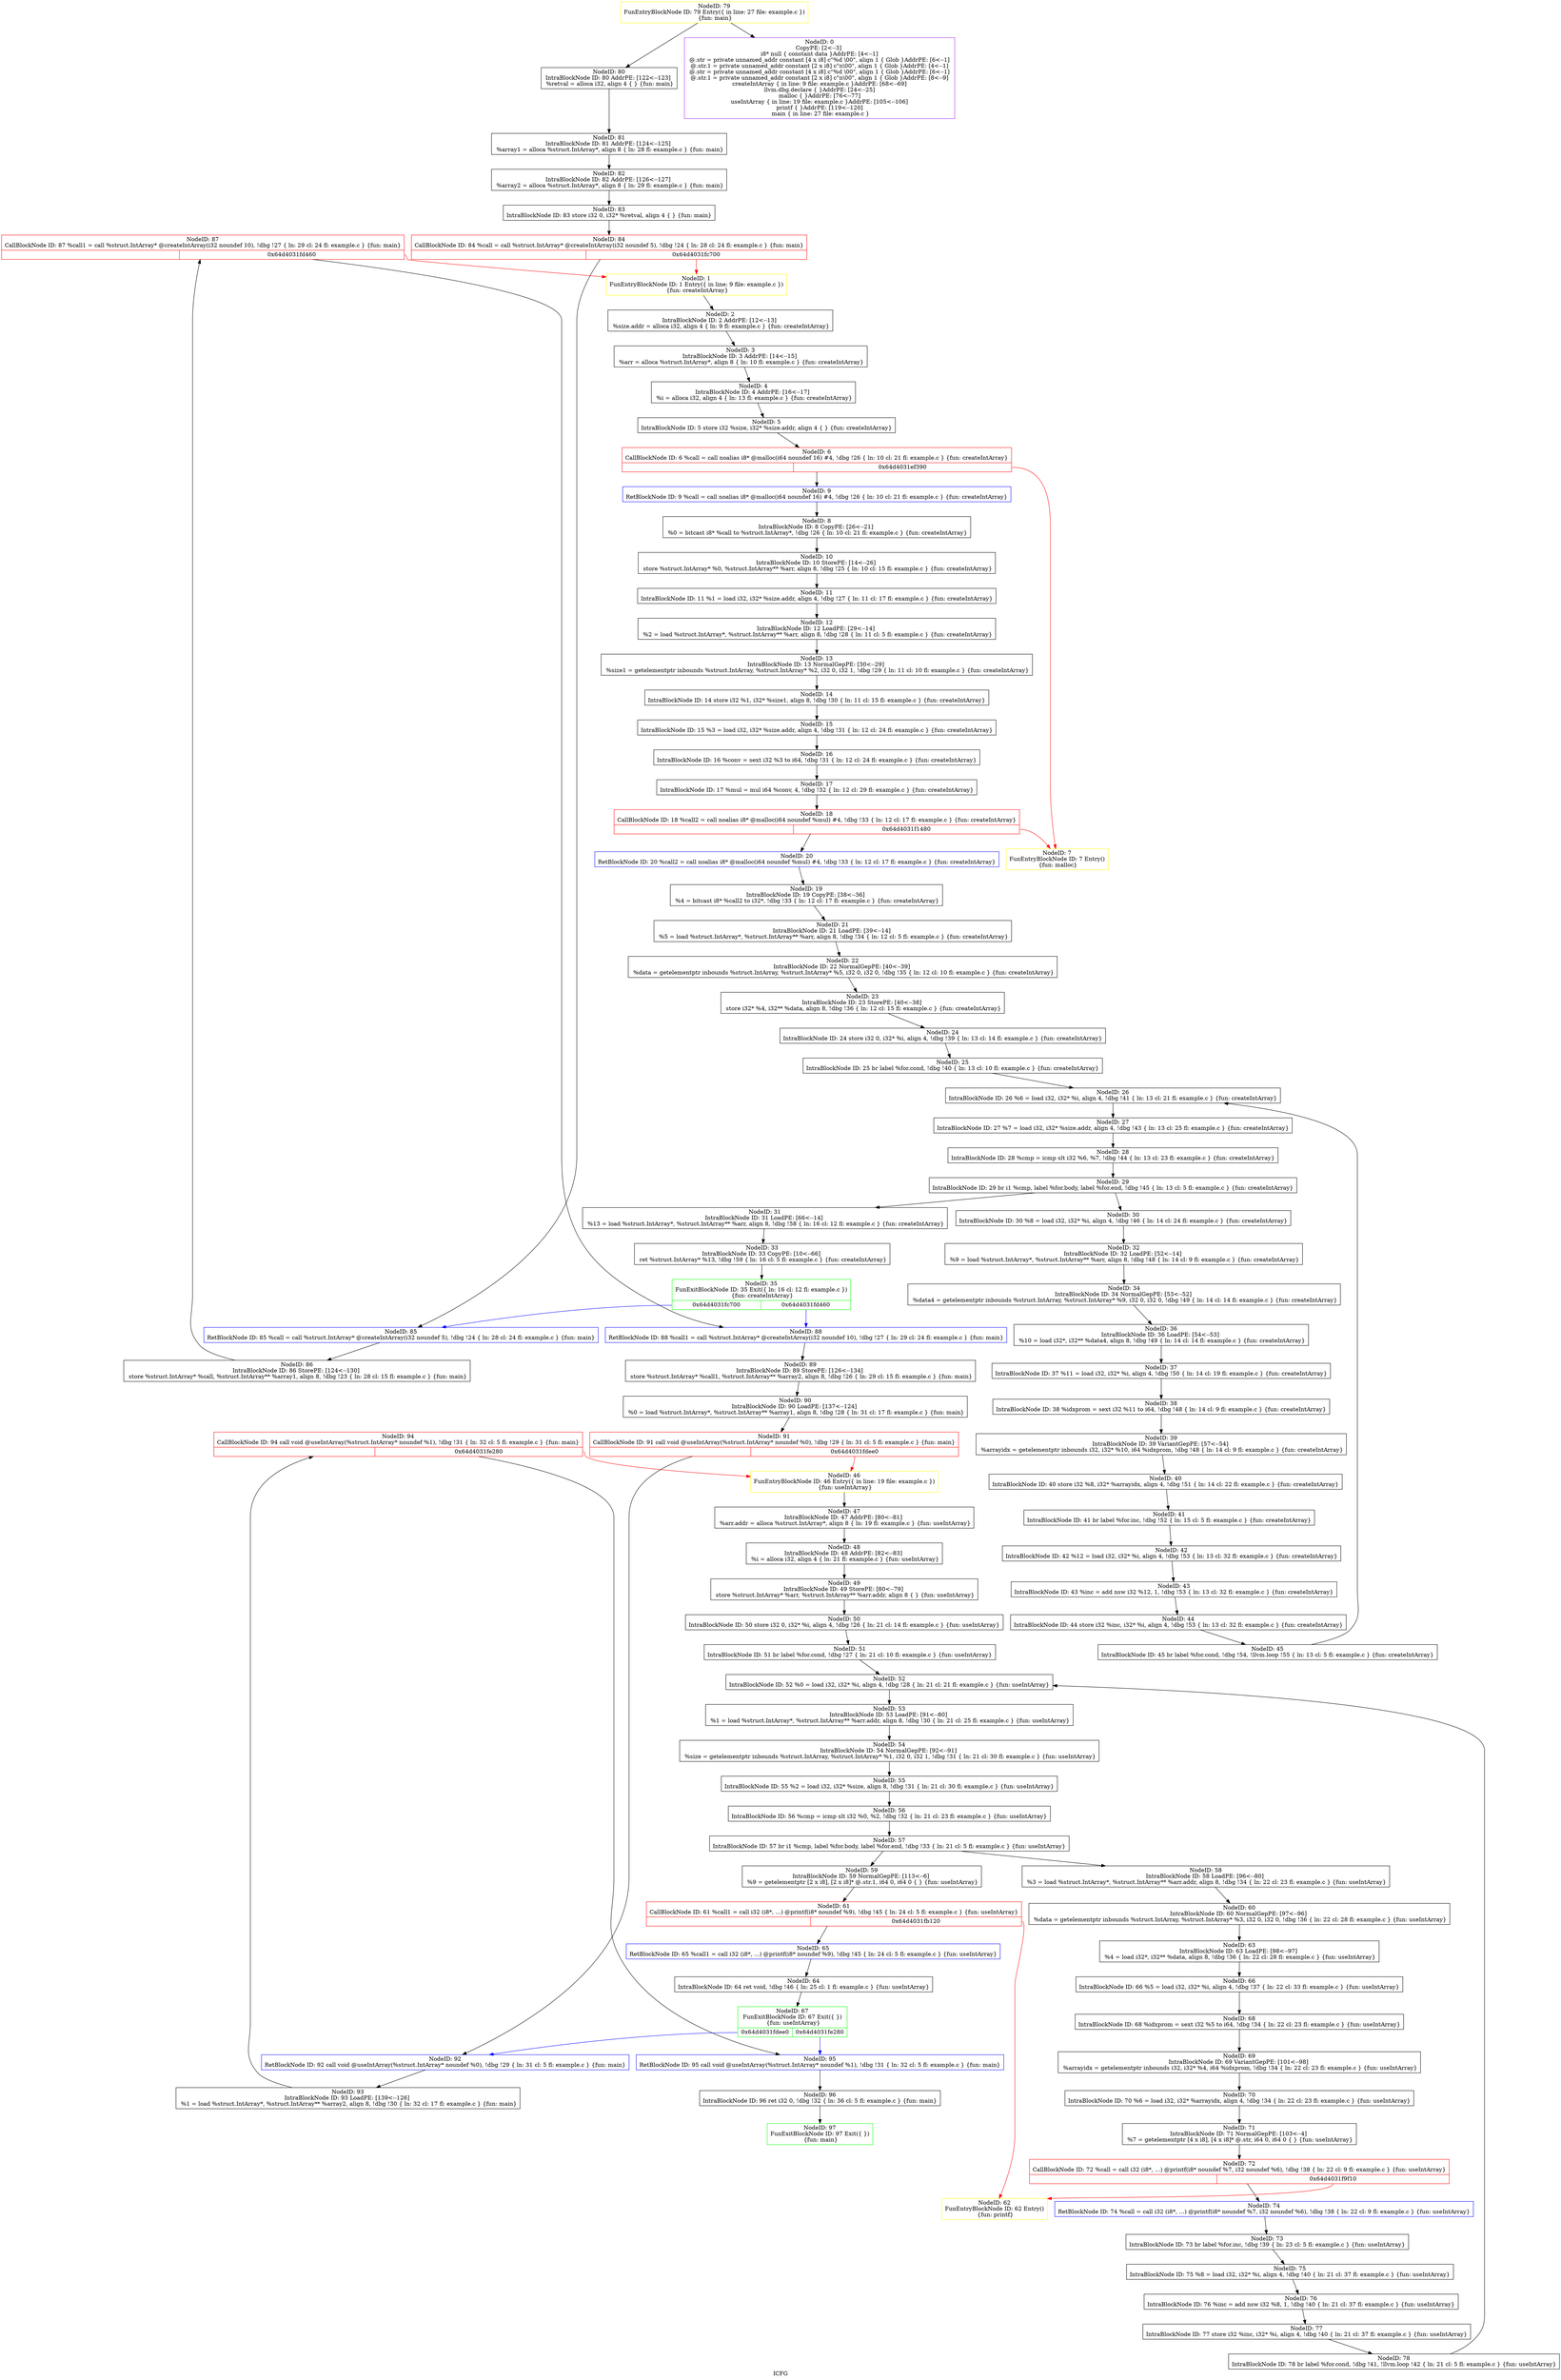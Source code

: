 digraph "ICFG" {
	label="ICFG";

	Node0x64d403215320 [shape=record,color=green,label="{NodeID: 97\nFunExitBlockNode ID: 97 Exit(\{  \})\n \{fun: main\}}"];
	Node0x64d4032150c0 [shape=record,color=black,label="{NodeID: 96\nIntraBlockNode ID: 96      ret i32 0, !dbg !32 \{ ln: 36  cl: 5  fl: example.c \}    \{fun: main\}}"];
	Node0x64d4032150c0 -> Node0x64d403215320[style=solid];
	Node0x64d403214e60 [shape=record,color=blue,label="{NodeID: 95\nRetBlockNode ID: 95   call void @useIntArray(%struct.IntArray* noundef %1), !dbg !31 \{ ln: 32  cl: 5  fl: example.c \} \{fun: main\}}"];
	Node0x64d403214e60 -> Node0x64d4032150c0[style=solid];
	Node0x64d403214c90 [shape=record,color=red,label="{NodeID: 94\nCallBlockNode ID: 94   call void @useIntArray(%struct.IntArray* noundef %1), !dbg !31 \{ ln: 32  cl: 5  fl: example.c \} \{fun: main\}|{|<s1>0x64d4031fe280}}"];
	Node0x64d403214c90 -> Node0x64d403214e60[style=solid];
	Node0x64d403214c90:s1 -> Node0x64d40320ee60[style=solid,color=red];
	Node0x64d403214a30 [shape=record,color=black,label="{NodeID: 93\nIntraBlockNode ID: 93   LoadPE: [139\<--126]  \n   %1 = load %struct.IntArray*, %struct.IntArray** %array2, align 8, !dbg !30 \{ ln: 32  cl: 17  fl: example.c \} \{fun: main\}}"];
	Node0x64d403214a30 -> Node0x64d403214c90[style=solid];
	Node0x64d4032147d0 [shape=record,color=blue,label="{NodeID: 92\nRetBlockNode ID: 92   call void @useIntArray(%struct.IntArray* noundef %0), !dbg !29 \{ ln: 31  cl: 5  fl: example.c \} \{fun: main\}}"];
	Node0x64d4032147d0 -> Node0x64d403214a30[style=solid];
	Node0x64d403214600 [shape=record,color=red,label="{NodeID: 91\nCallBlockNode ID: 91   call void @useIntArray(%struct.IntArray* noundef %0), !dbg !29 \{ ln: 31  cl: 5  fl: example.c \} \{fun: main\}|{|<s1>0x64d4031fdee0}}"];
	Node0x64d403214600 -> Node0x64d4032147d0[style=solid];
	Node0x64d403214600:s1 -> Node0x64d40320ee60[style=solid,color=red];
	Node0x64d403214440 [shape=record,color=black,label="{NodeID: 90\nIntraBlockNode ID: 90   LoadPE: [137\<--124]  \n   %0 = load %struct.IntArray*, %struct.IntArray** %array1, align 8, !dbg !28 \{ ln: 31  cl: 17  fl: example.c \} \{fun: main\}}"];
	Node0x64d403214440 -> Node0x64d403214600[style=solid];
	Node0x64d4032141e0 [shape=record,color=black,label="{NodeID: 89\nIntraBlockNode ID: 89   StorePE: [126\<--134]  \n   store %struct.IntArray* %call1, %struct.IntArray** %array2, align 8, !dbg !26 \{ ln: 29  cl: 15  fl: example.c \} \{fun: main\}}"];
	Node0x64d4032141e0 -> Node0x64d403214440[style=solid];
	Node0x64d403213f80 [shape=record,color=blue,label="{NodeID: 88\nRetBlockNode ID: 88   %call1 = call %struct.IntArray* @createIntArray(i32 noundef 10), !dbg !27 \{ ln: 29  cl: 24  fl: example.c \} \{fun: main\}}"];
	Node0x64d403213f80 -> Node0x64d4032141e0[style=solid];
	Node0x64d403213db0 [shape=record,color=red,label="{NodeID: 87\nCallBlockNode ID: 87   %call1 = call %struct.IntArray* @createIntArray(i32 noundef 10), !dbg !27 \{ ln: 29  cl: 24  fl: example.c \} \{fun: main\}|{|<s1>0x64d4031fd460}}"];
	Node0x64d403213db0 -> Node0x64d403213f80[style=solid];
	Node0x64d403213db0:s1 -> Node0x64d403208f70[style=solid,color=red];
	Node0x64d403213b50 [shape=record,color=black,label="{NodeID: 86\nIntraBlockNode ID: 86   StorePE: [124\<--130]  \n   store %struct.IntArray* %call, %struct.IntArray** %array1, align 8, !dbg !23 \{ ln: 28  cl: 15  fl: example.c \} \{fun: main\}}"];
	Node0x64d403213b50 -> Node0x64d403213db0[style=solid];
	Node0x64d4032138f0 [shape=record,color=blue,label="{NodeID: 85\nRetBlockNode ID: 85   %call = call %struct.IntArray* @createIntArray(i32 noundef 5), !dbg !24 \{ ln: 28  cl: 24  fl: example.c \} \{fun: main\}}"];
	Node0x64d4032138f0 -> Node0x64d403213b50[style=solid];
	Node0x64d4032001d0 [shape=record,color=red,label="{NodeID: 84\nCallBlockNode ID: 84   %call = call %struct.IntArray* @createIntArray(i32 noundef 5), !dbg !24 \{ ln: 28  cl: 24  fl: example.c \} \{fun: main\}|{|<s1>0x64d4031fc700}}"];
	Node0x64d4032001d0 -> Node0x64d4032138f0[style=solid];
	Node0x64d4032001d0:s1 -> Node0x64d403208f70[style=solid,color=red];
	Node0x64d403213640 [shape=record,color=black,label="{NodeID: 83\nIntraBlockNode ID: 83      store i32 0, i32* %retval, align 4 \{  \}    \{fun: main\}}"];
	Node0x64d403213640 -> Node0x64d4032001d0[style=solid];
	Node0x64d403213480 [shape=record,color=black,label="{NodeID: 82\nIntraBlockNode ID: 82   AddrPE: [126\<--127]  \n   %array2 = alloca %struct.IntArray*, align 8 \{ ln: 29 fl: example.c \} \{fun: main\}}"];
	Node0x64d403213480 -> Node0x64d403213640[style=solid];
	Node0x64d4032132c0 [shape=record,color=black,label="{NodeID: 81\nIntraBlockNode ID: 81   AddrPE: [124\<--125]  \n   %array1 = alloca %struct.IntArray*, align 8 \{ ln: 28 fl: example.c \} \{fun: main\}}"];
	Node0x64d4032132c0 -> Node0x64d403213480[style=solid];
	Node0x64d403213100 [shape=record,color=black,label="{NodeID: 80\nIntraBlockNode ID: 80   AddrPE: [122\<--123]  \n   %retval = alloca i32, align 4 \{  \} \{fun: main\}}"];
	Node0x64d403213100 -> Node0x64d4032132c0[style=solid];
	Node0x64d403212fd0 [shape=record,color=yellow,label="{NodeID: 79\nFunEntryBlockNode ID: 79 Entry(\{ in line: 27 file: example.c \})\n \{fun: main\}}"];
	Node0x64d403212fd0 -> Node0x64d403208d70[style=solid];
	Node0x64d403212fd0 -> Node0x64d403213100[style=solid];
	Node0x64d403212d40 [shape=record,color=black,label="{NodeID: 78\nIntraBlockNode ID: 78      br label %for.cond, !dbg !41, !llvm.loop !42 \{ ln: 21  cl: 5  fl: example.c \}    \{fun: useIntArray\}}"];
	Node0x64d403212d40 -> Node0x64d40320f850[style=solid];
	Node0x64d403212b80 [shape=record,color=black,label="{NodeID: 77\nIntraBlockNode ID: 77      store i32 %inc, i32* %i, align 4, !dbg !40 \{ ln: 21  cl: 37  fl: example.c \}    \{fun: useIntArray\}}"];
	Node0x64d403212b80 -> Node0x64d403212d40[style=solid];
	Node0x64d4032129c0 [shape=record,color=black,label="{NodeID: 76\nIntraBlockNode ID: 76      %inc = add nsw i32 %8, 1, !dbg !40 \{ ln: 21  cl: 37  fl: example.c \}    \{fun: useIntArray\}}"];
	Node0x64d4032129c0 -> Node0x64d403212b80[style=solid];
	Node0x64d403212800 [shape=record,color=black,label="{NodeID: 75\nIntraBlockNode ID: 75      %8 = load i32, i32* %i, align 4, !dbg !40 \{ ln: 21  cl: 37  fl: example.c \}    \{fun: useIntArray\}}"];
	Node0x64d403212800 -> Node0x64d4032129c0[style=solid];
	Node0x64d403212590 [shape=record,color=blue,label="{NodeID: 74\nRetBlockNode ID: 74   %call = call i32 (i8*, ...) @printf(i8* noundef %7, i32 noundef %6), !dbg !38 \{ ln: 22  cl: 9  fl: example.c \} \{fun: useIntArray\}}"];
	Node0x64d403212590 -> Node0x64d403212070[style=solid];
	Node0x64d403212070 [shape=record,color=black,label="{NodeID: 73\nIntraBlockNode ID: 73      br label %for.inc, !dbg !39 \{ ln: 23  cl: 5  fl: example.c \}    \{fun: useIntArray\}}"];
	Node0x64d403212070 -> Node0x64d403212800[style=solid];
	Node0x64d4031ea170 [shape=record,color=red,label="{NodeID: 72\nCallBlockNode ID: 72   %call = call i32 (i8*, ...) @printf(i8* noundef %7, i32 noundef %6), !dbg !38 \{ ln: 22  cl: 9  fl: example.c \} \{fun: useIntArray\}|{|<s1>0x64d4031f9f10}}"];
	Node0x64d4031ea170 -> Node0x64d403212590[style=solid];
	Node0x64d4031ea170:s1 -> Node0x64d403210c70[style=solid,color=red];
	Node0x64d403211d20 [shape=record,color=black,label="{NodeID: 71\nIntraBlockNode ID: 71   NormalGepPE: [103\<--4]  \n   %7 = getelementptr [4 x i8], [4 x i8]* @.str, i64 0, i64 0 \{  \} \{fun: useIntArray\}}"];
	Node0x64d403211d20 -> Node0x64d4031ea170[style=solid];
	Node0x64d403211b60 [shape=record,color=black,label="{NodeID: 70\nIntraBlockNode ID: 70      %6 = load i32, i32* %arrayidx, align 4, !dbg !34 \{ ln: 22  cl: 23  fl: example.c \}    \{fun: useIntArray\}}"];
	Node0x64d403211b60 -> Node0x64d403211d20[style=solid];
	Node0x64d4032119a0 [shape=record,color=black,label="{NodeID: 69\nIntraBlockNode ID: 69   VariantGepPE: [101\<--98]  \n   %arrayidx = getelementptr inbounds i32, i32* %4, i64 %idxprom, !dbg !34 \{ ln: 22  cl: 23  fl: example.c \} \{fun: useIntArray\}}"];
	Node0x64d4032119a0 -> Node0x64d403211b60[style=solid];
	Node0x64d4032117e0 [shape=record,color=black,label="{NodeID: 68\nIntraBlockNode ID: 68      %idxprom = sext i32 %5 to i64, !dbg !34 \{ ln: 22  cl: 23  fl: example.c \}    \{fun: useIntArray\}}"];
	Node0x64d4032117e0 -> Node0x64d4032119a0[style=solid];
	Node0x64d403211610 [shape=record,color=green,label="{NodeID: 67\nFunExitBlockNode ID: 67 Exit(\{  \})\n \{fun: useIntArray\}|{<s0>0x64d4031fdee0|<s1>0x64d4031fe280}}"];
	Node0x64d403211610:s0 -> Node0x64d4032147d0[style=solid,color=blue];
	Node0x64d403211610:s1 -> Node0x64d403214e60[style=solid,color=blue];
	Node0x64d403211450 [shape=record,color=black,label="{NodeID: 66\nIntraBlockNode ID: 66      %5 = load i32, i32* %i, align 4, !dbg !37 \{ ln: 22  cl: 33  fl: example.c \}    \{fun: useIntArray\}}"];
	Node0x64d403211450 -> Node0x64d4032117e0[style=solid];
	Node0x64d4032111e0 [shape=record,color=blue,label="{NodeID: 65\nRetBlockNode ID: 65   %call1 = call i32 (i8*, ...) @printf(i8* noundef %9), !dbg !45 \{ ln: 24  cl: 5  fl: example.c \} \{fun: useIntArray\}}"];
	Node0x64d4032111e0 -> Node0x64d4032110c0[style=solid];
	Node0x64d4032110c0 [shape=record,color=black,label="{NodeID: 64\nIntraBlockNode ID: 64      ret void, !dbg !46 \{ ln: 25  cl: 1  fl: example.c \}    \{fun: useIntArray\}}"];
	Node0x64d4032110c0 -> Node0x64d403211610[style=solid];
	Node0x64d403210f00 [shape=record,color=black,label="{NodeID: 63\nIntraBlockNode ID: 63   LoadPE: [98\<--97]  \n   %4 = load i32*, i32** %data, align 8, !dbg !36 \{ ln: 22  cl: 28  fl: example.c \} \{fun: useIntArray\}}"];
	Node0x64d403210f00 -> Node0x64d403211450[style=solid];
	Node0x64d403210c70 [shape=record,color=yellow,label="{NodeID: 62\nFunEntryBlockNode ID: 62 Entry()\n \{fun: printf\}}"];
	Node0x64d4031e9f50 [shape=record,color=red,label="{NodeID: 61\nCallBlockNode ID: 61   %call1 = call i32 (i8*, ...) @printf(i8* noundef %9), !dbg !45 \{ ln: 24  cl: 5  fl: example.c \} \{fun: useIntArray\}|{|<s1>0x64d4031fb120}}"];
	Node0x64d4031e9f50 -> Node0x64d4032111e0[style=solid];
	Node0x64d4031e9f50:s1 -> Node0x64d403210c70[style=solid,color=red];
	Node0x64d403210a50 [shape=record,color=black,label="{NodeID: 60\nIntraBlockNode ID: 60   NormalGepPE: [97\<--96]  \n   %data = getelementptr inbounds %struct.IntArray, %struct.IntArray* %3, i32 0, i32 0, !dbg !36 \{ ln: 22  cl: 28  fl: example.c \} \{fun: useIntArray\}}"];
	Node0x64d403210a50 -> Node0x64d403210f00[style=solid];
	Node0x64d403210490 [shape=record,color=black,label="{NodeID: 59\nIntraBlockNode ID: 59   NormalGepPE: [113\<--6]  \n   %9 = getelementptr [2 x i8], [2 x i8]* @.str.1, i64 0, i64 0 \{  \} \{fun: useIntArray\}}"];
	Node0x64d403210490 -> Node0x64d4031e9f50[style=solid];
	Node0x64d40320c5f0 [shape=record,color=black,label="{NodeID: 28\nIntraBlockNode ID: 28      %cmp = icmp slt i32 %6, %7, !dbg !44 \{ ln: 13  cl: 23  fl: example.c \}    \{fun: createIntArray\}}"];
	Node0x64d40320c5f0 -> Node0x64d40320c7d0[style=solid];
	Node0x64d40320c410 [shape=record,color=black,label="{NodeID: 27\nIntraBlockNode ID: 27      %7 = load i32, i32* %size.addr, align 4, !dbg !43 \{ ln: 13  cl: 25  fl: example.c \}    \{fun: createIntArray\}}"];
	Node0x64d40320c410 -> Node0x64d40320c5f0[style=solid];
	Node0x64d40320c230 [shape=record,color=black,label="{NodeID: 26\nIntraBlockNode ID: 26      %6 = load i32, i32* %i, align 4, !dbg !41 \{ ln: 13  cl: 21  fl: example.c \}    \{fun: createIntArray\}}"];
	Node0x64d40320c230 -> Node0x64d40320c410[style=solid];
	Node0x64d40320c050 [shape=record,color=black,label="{NodeID: 25\nIntraBlockNode ID: 25      br label %for.cond, !dbg !40 \{ ln: 13  cl: 10  fl: example.c \}    \{fun: createIntArray\}}"];
	Node0x64d40320c050 -> Node0x64d40320c230[style=solid];
	Node0x64d40320be70 [shape=record,color=black,label="{NodeID: 24\nIntraBlockNode ID: 24      store i32 0, i32* %i, align 4, !dbg !39 \{ ln: 13  cl: 14  fl: example.c \}    \{fun: createIntArray\}}"];
	Node0x64d40320be70 -> Node0x64d40320c050[style=solid];
	Node0x64d40320bc90 [shape=record,color=black,label="{NodeID: 23\nIntraBlockNode ID: 23   StorePE: [40\<--38]  \n   store i32* %4, i32** %data, align 8, !dbg !36 \{ ln: 12  cl: 15  fl: example.c \} \{fun: createIntArray\}}"];
	Node0x64d40320bc90 -> Node0x64d40320be70[style=solid];
	Node0x64d40320bab0 [shape=record,color=black,label="{NodeID: 22\nIntraBlockNode ID: 22   NormalGepPE: [40\<--39]  \n   %data = getelementptr inbounds %struct.IntArray, %struct.IntArray* %5, i32 0, i32 0, !dbg !35 \{ ln: 12  cl: 10  fl: example.c \} \{fun: createIntArray\}}"];
	Node0x64d40320bab0 -> Node0x64d40320bc90[style=solid];
	Node0x64d40320b8d0 [shape=record,color=black,label="{NodeID: 21\nIntraBlockNode ID: 21   LoadPE: [39\<--14]  \n   %5 = load %struct.IntArray*, %struct.IntArray** %arr, align 8, !dbg !34 \{ ln: 12  cl: 5  fl: example.c \} \{fun: createIntArray\}}"];
	Node0x64d40320b8d0 -> Node0x64d40320bab0[style=solid];
	Node0x64d40320b640 [shape=record,color=blue,label="{NodeID: 20\nRetBlockNode ID: 20   %call2 = call noalias i8* @malloc(i64 noundef %mul) #4, !dbg !33 \{ ln: 12  cl: 17  fl: example.c \} \{fun: createIntArray\}}"];
	Node0x64d40320b640 -> Node0x64d40320b430[style=solid];
	Node0x64d40320b430 [shape=record,color=black,label="{NodeID: 19\nIntraBlockNode ID: 19   CopyPE: [38\<--36]  \n   %4 = bitcast i8* %call2 to i32*, !dbg !33 \{ ln: 12  cl: 17  fl: example.c \} \{fun: createIntArray\}}"];
	Node0x64d40320b430 -> Node0x64d40320b8d0[style=solid];
	Node0x64d4031e9d80 [shape=record,color=red,label="{NodeID: 18\nCallBlockNode ID: 18   %call2 = call noalias i8* @malloc(i64 noundef %mul) #4, !dbg !33 \{ ln: 12  cl: 17  fl: example.c \} \{fun: createIntArray\}|{|<s1>0x64d4031f1480}}"];
	Node0x64d4031e9d80 -> Node0x64d40320b640[style=solid];
	Node0x64d4031e9d80:s1 -> Node0x64d403209ad0[style=solid,color=red];
	Node0x64d40320afb0 [shape=record,color=black,label="{NodeID: 17\nIntraBlockNode ID: 17      %mul = mul i64 %conv, 4, !dbg !32 \{ ln: 12  cl: 29  fl: example.c \}    \{fun: createIntArray\}}"];
	Node0x64d40320afb0 -> Node0x64d4031e9d80[style=solid];
	Node0x64d40320add0 [shape=record,color=black,label="{NodeID: 16\nIntraBlockNode ID: 16      %conv = sext i32 %3 to i64, !dbg !31 \{ ln: 12  cl: 24  fl: example.c \}    \{fun: createIntArray\}}"];
	Node0x64d40320add0 -> Node0x64d40320afb0[style=solid];
	Node0x64d40320abf0 [shape=record,color=black,label="{NodeID: 15\nIntraBlockNode ID: 15      %3 = load i32, i32* %size.addr, align 4, !dbg !31 \{ ln: 12  cl: 24  fl: example.c \}    \{fun: createIntArray\}}"];
	Node0x64d40320abf0 -> Node0x64d40320add0[style=solid];
	Node0x64d40320aa10 [shape=record,color=black,label="{NodeID: 14\nIntraBlockNode ID: 14      store i32 %1, i32* %size1, align 8, !dbg !30 \{ ln: 11  cl: 15  fl: example.c \}    \{fun: createIntArray\}}"];
	Node0x64d40320aa10 -> Node0x64d40320abf0[style=solid];
	Node0x64d40320a740 [shape=record,color=black,label="{NodeID: 13\nIntraBlockNode ID: 13   NormalGepPE: [30\<--29]  \n   %size1 = getelementptr inbounds %struct.IntArray, %struct.IntArray* %2, i32 0, i32 1, !dbg !29 \{ ln: 11  cl: 10  fl: example.c \} \{fun: createIntArray\}}"];
	Node0x64d40320a740 -> Node0x64d40320aa10[style=solid];
	Node0x64d403208d70 [shape=record,color=purple,label="{NodeID: 0\nCopyPE: [2\<--3]  \n i8* null \{ constant data \}AddrPE: [4\<--1]  \n @.str = private unnamed_addr constant [4 x i8] c\"%d \\00\", align 1 \{ Glob  \}AddrPE: [6\<--1]  \n @.str.1 = private unnamed_addr constant [2 x i8] c\"n\\00\", align 1 \{ Glob  \}AddrPE: [4\<--1]  \n @.str = private unnamed_addr constant [4 x i8] c\"%d \\00\", align 1 \{ Glob  \}AddrPE: [6\<--1]  \n @.str.1 = private unnamed_addr constant [2 x i8] c\"n\\00\", align 1 \{ Glob  \}AddrPE: [8\<--9]  \n createIntArray \{ in line: 9 file: example.c \}AddrPE: [68\<--69]  \n llvm.dbg.declare \{  \}AddrPE: [24\<--25]  \n malloc \{  \}AddrPE: [76\<--77]  \n useIntArray \{ in line: 19 file: example.c \}AddrPE: [105\<--106]  \n printf \{  \}AddrPE: [119\<--120]  \n main \{ in line: 27 file: example.c \}}"];
	Node0x64d403208f70 [shape=record,color=yellow,label="{NodeID: 1\nFunEntryBlockNode ID: 1 Entry(\{ in line: 9 file: example.c \})\n \{fun: createIntArray\}}"];
	Node0x64d403208f70 -> Node0x64d403209130[style=solid];
	Node0x64d403209130 [shape=record,color=black,label="{NodeID: 2\nIntraBlockNode ID: 2   AddrPE: [12\<--13]  \n   %size.addr = alloca i32, align 4 \{ ln: 9 fl: example.c \} \{fun: createIntArray\}}"];
	Node0x64d403209130 -> Node0x64d403209460[style=solid];
	Node0x64d403209460 [shape=record,color=black,label="{NodeID: 3\nIntraBlockNode ID: 3   AddrPE: [14\<--15]  \n   %arr = alloca %struct.IntArray*, align 8 \{ ln: 10 fl: example.c \} \{fun: createIntArray\}}"];
	Node0x64d403209460 -> Node0x64d403209640[style=solid];
	Node0x64d403209640 [shape=record,color=black,label="{NodeID: 4\nIntraBlockNode ID: 4   AddrPE: [16\<--17]  \n   %i = alloca i32, align 4 \{ ln: 13 fl: example.c \} \{fun: createIntArray\}}"];
	Node0x64d403209640 -> Node0x64d403209820[style=solid];
	Node0x64d403209820 [shape=record,color=black,label="{NodeID: 5\nIntraBlockNode ID: 5      store i32 %size, i32* %size.addr, align 4 \{  \}    \{fun: createIntArray\}}"];
	Node0x64d403209820 -> Node0x64d4031f5730[style=solid];
	Node0x64d4031f5730 [shape=record,color=red,label="{NodeID: 6\nCallBlockNode ID: 6   %call = call noalias i8* @malloc(i64 noundef 16) #4, !dbg !26 \{ ln: 10  cl: 21  fl: example.c \} \{fun: createIntArray\}|{|<s1>0x64d4031ef390}}"];
	Node0x64d4031f5730 -> Node0x64d403209ea0[style=solid];
	Node0x64d4031f5730:s1 -> Node0x64d403209ad0[style=solid,color=red];
	Node0x64d403209ad0 [shape=record,color=yellow,label="{NodeID: 7\nFunEntryBlockNode ID: 7 Entry()\n \{fun: malloc\}}"];
	Node0x64d403209d80 [shape=record,color=black,label="{NodeID: 8\nIntraBlockNode ID: 8   CopyPE: [26\<--21]  \n   %0 = bitcast i8* %call to %struct.IntArray*, !dbg !26 \{ ln: 10  cl: 21  fl: example.c \} \{fun: createIntArray\}}"];
	Node0x64d403209d80 -> Node0x64d40320a1a0[style=solid];
	Node0x64d403209ea0 [shape=record,color=blue,label="{NodeID: 9\nRetBlockNode ID: 9   %call = call noalias i8* @malloc(i64 noundef 16) #4, !dbg !26 \{ ln: 10  cl: 21  fl: example.c \} \{fun: createIntArray\}}"];
	Node0x64d403209ea0 -> Node0x64d403209d80[style=solid];
	Node0x64d40320a1a0 [shape=record,color=black,label="{NodeID: 10\nIntraBlockNode ID: 10   StorePE: [14\<--26]  \n   store %struct.IntArray* %0, %struct.IntArray** %arr, align 8, !dbg !25 \{ ln: 10  cl: 15  fl: example.c \} \{fun: createIntArray\}}"];
	Node0x64d40320a1a0 -> Node0x64d40320a380[style=solid];
	Node0x64d40320a380 [shape=record,color=black,label="{NodeID: 11\nIntraBlockNode ID: 11      %1 = load i32, i32* %size.addr, align 4, !dbg !27 \{ ln: 11  cl: 17  fl: example.c \}    \{fun: createIntArray\}}"];
	Node0x64d40320a380 -> Node0x64d40320a560[style=solid];
	Node0x64d40320a560 [shape=record,color=black,label="{NodeID: 12\nIntraBlockNode ID: 12   LoadPE: [29\<--14]  \n   %2 = load %struct.IntArray*, %struct.IntArray** %arr, align 8, !dbg !28 \{ ln: 11  cl: 5  fl: example.c \} \{fun: createIntArray\}}"];
	Node0x64d40320a560 -> Node0x64d40320a740[style=solid];
	Node0x64d40320c7d0 [shape=record,color=black,label="{NodeID: 29\nIntraBlockNode ID: 29      br i1 %cmp, label %for.body, label %for.end, !dbg !45 \{ ln: 13  cl: 5  fl: example.c \}    \{fun: createIntArray\}}"];
	Node0x64d40320c7d0 -> Node0x64d40320cbb0[style=solid];
	Node0x64d40320c7d0 -> Node0x64d40320cd70[style=solid];
	Node0x64d40320cbb0 [shape=record,color=black,label="{NodeID: 30\nIntraBlockNode ID: 30      %8 = load i32, i32* %i, align 4, !dbg !46 \{ ln: 14  cl: 24  fl: example.c \}    \{fun: createIntArray\}}"];
	Node0x64d40320cbb0 -> Node0x64d40320cf50[style=solid];
	Node0x64d40320cd70 [shape=record,color=black,label="{NodeID: 31\nIntraBlockNode ID: 31   LoadPE: [66\<--14]  \n   %13 = load %struct.IntArray*, %struct.IntArray** %arr, align 8, !dbg !58 \{ ln: 16  cl: 12  fl: example.c \} \{fun: createIntArray\}}"];
	Node0x64d40320cd70 -> Node0x64d40320d130[style=solid];
	Node0x64d40320cf50 [shape=record,color=black,label="{NodeID: 32\nIntraBlockNode ID: 32   LoadPE: [52\<--14]  \n   %9 = load %struct.IntArray*, %struct.IntArray** %arr, align 8, !dbg !48 \{ ln: 14  cl: 9  fl: example.c \} \{fun: createIntArray\}}"];
	Node0x64d40320cf50 -> Node0x64d40320d310[style=solid];
	Node0x64d40320d130 [shape=record,color=black,label="{NodeID: 33\nIntraBlockNode ID: 33   CopyPE: [10\<--66]  \n   ret %struct.IntArray* %13, !dbg !59 \{ ln: 16  cl: 5  fl: example.c \} \{fun: createIntArray\}}"];
	Node0x64d40320d130 -> Node0x64d40320d4f0[style=solid];
	Node0x64d40320d310 [shape=record,color=black,label="{NodeID: 34\nIntraBlockNode ID: 34   NormalGepPE: [53\<--52]  \n   %data4 = getelementptr inbounds %struct.IntArray, %struct.IntArray* %9, i32 0, i32 0, !dbg !49 \{ ln: 14  cl: 14  fl: example.c \} \{fun: createIntArray\}}"];
	Node0x64d40320d310 -> Node0x64d40320d8a0[style=solid];
	Node0x64d40320d4f0 [shape=record,color=green,label="{NodeID: 35\nFunExitBlockNode ID: 35 Exit(\{ ln: 16  cl: 12  fl: example.c \})\n \{fun: createIntArray\}|{<s0>0x64d4031fc700|<s1>0x64d4031fd460}}"];
	Node0x64d40320d4f0:s0 -> Node0x64d4032138f0[style=solid,color=blue];
	Node0x64d40320d4f0:s1 -> Node0x64d403213f80[style=solid,color=blue];
	Node0x64d40320d8a0 [shape=record,color=black,label="{NodeID: 36\nIntraBlockNode ID: 36   LoadPE: [54\<--53]  \n   %10 = load i32*, i32** %data4, align 8, !dbg !49 \{ ln: 14  cl: 14  fl: example.c \} \{fun: createIntArray\}}"];
	Node0x64d40320d8a0 -> Node0x64d40320da80[style=solid];
	Node0x64d40320da80 [shape=record,color=black,label="{NodeID: 37\nIntraBlockNode ID: 37      %11 = load i32, i32* %i, align 4, !dbg !50 \{ ln: 14  cl: 19  fl: example.c \}    \{fun: createIntArray\}}"];
	Node0x64d40320da80 -> Node0x64d40320de40[style=solid];
	Node0x64d40320de40 [shape=record,color=black,label="{NodeID: 38\nIntraBlockNode ID: 38      %idxprom = sext i32 %11 to i64, !dbg !48 \{ ln: 14  cl: 9  fl: example.c \}    \{fun: createIntArray\}}"];
	Node0x64d40320de40 -> Node0x64d40320e020[style=solid];
	Node0x64d40320e020 [shape=record,color=black,label="{NodeID: 39\nIntraBlockNode ID: 39   VariantGepPE: [57\<--54]  \n   %arrayidx = getelementptr inbounds i32, i32* %10, i64 %idxprom, !dbg !48 \{ ln: 14  cl: 9  fl: example.c \} \{fun: createIntArray\}}"];
	Node0x64d40320e020 -> Node0x64d40320e200[style=solid];
	Node0x64d40320e200 [shape=record,color=black,label="{NodeID: 40\nIntraBlockNode ID: 40      store i32 %8, i32* %arrayidx, align 4, !dbg !51 \{ ln: 14  cl: 22  fl: example.c \}    \{fun: createIntArray\}}"];
	Node0x64d40320e200 -> Node0x64d40320e3e0[style=solid];
	Node0x64d40320e3e0 [shape=record,color=black,label="{NodeID: 41\nIntraBlockNode ID: 41      br label %for.inc, !dbg !52 \{ ln: 15  cl: 5  fl: example.c \}    \{fun: createIntArray\}}"];
	Node0x64d40320e3e0 -> Node0x64d40320e5c0[style=solid];
	Node0x64d40320e5c0 [shape=record,color=black,label="{NodeID: 42\nIntraBlockNode ID: 42      %12 = load i32, i32* %i, align 4, !dbg !53 \{ ln: 13  cl: 32  fl: example.c \}    \{fun: createIntArray\}}"];
	Node0x64d40320e5c0 -> Node0x64d40320e7a0[style=solid];
	Node0x64d40320e7a0 [shape=record,color=black,label="{NodeID: 43\nIntraBlockNode ID: 43      %inc = add nsw i32 %12, 1, !dbg !53 \{ ln: 13  cl: 32  fl: example.c \}    \{fun: createIntArray\}}"];
	Node0x64d40320e7a0 -> Node0x64d40320e980[style=solid];
	Node0x64d40320e980 [shape=record,color=black,label="{NodeID: 44\nIntraBlockNode ID: 44      store i32 %inc, i32* %i, align 4, !dbg !53 \{ ln: 13  cl: 32  fl: example.c \}    \{fun: createIntArray\}}"];
	Node0x64d40320e980 -> Node0x64d40320eb60[style=solid];
	Node0x64d40320eb60 [shape=record,color=black,label="{NodeID: 45\nIntraBlockNode ID: 45      br label %for.cond, !dbg !54, !llvm.loop !55 \{ ln: 13  cl: 5  fl: example.c \}    \{fun: createIntArray\}}"];
	Node0x64d40320eb60 -> Node0x64d40320c230[style=solid];
	Node0x64d40320ee60 [shape=record,color=yellow,label="{NodeID: 46\nFunEntryBlockNode ID: 46 Entry(\{ in line: 19 file: example.c \})\n \{fun: useIntArray\}}"];
	Node0x64d40320ee60 -> Node0x64d40320ef90[style=solid];
	Node0x64d40320ef90 [shape=record,color=black,label="{NodeID: 47\nIntraBlockNode ID: 47   AddrPE: [80\<--81]  \n   %arr.addr = alloca %struct.IntArray*, align 8 \{ ln: 19 fl: example.c \} \{fun: useIntArray\}}"];
	Node0x64d40320ef90 -> Node0x64d40320f150[style=solid];
	Node0x64d40320f150 [shape=record,color=black,label="{NodeID: 48\nIntraBlockNode ID: 48   AddrPE: [82\<--83]  \n   %i = alloca i32, align 4 \{ ln: 21 fl: example.c \} \{fun: useIntArray\}}"];
	Node0x64d40320f150 -> Node0x64d40320f310[style=solid];
	Node0x64d40320f310 [shape=record,color=black,label="{NodeID: 49\nIntraBlockNode ID: 49   StorePE: [80\<--79]  \n   store %struct.IntArray* %arr, %struct.IntArray** %arr.addr, align 8 \{  \} \{fun: useIntArray\}}"];
	Node0x64d40320f310 -> Node0x64d40320f4d0[style=solid];
	Node0x64d40320f4d0 [shape=record,color=black,label="{NodeID: 50\nIntraBlockNode ID: 50      store i32 0, i32* %i, align 4, !dbg !26 \{ ln: 21  cl: 14  fl: example.c \}    \{fun: useIntArray\}}"];
	Node0x64d40320f4d0 -> Node0x64d40320f690[style=solid];
	Node0x64d40320f690 [shape=record,color=black,label="{NodeID: 51\nIntraBlockNode ID: 51      br label %for.cond, !dbg !27 \{ ln: 21  cl: 10  fl: example.c \}    \{fun: useIntArray\}}"];
	Node0x64d40320f690 -> Node0x64d40320f850[style=solid];
	Node0x64d40320f850 [shape=record,color=black,label="{NodeID: 52\nIntraBlockNode ID: 52      %0 = load i32, i32* %i, align 4, !dbg !28 \{ ln: 21  cl: 21  fl: example.c \}    \{fun: useIntArray\}}"];
	Node0x64d40320f850 -> Node0x64d40320fa10[style=solid];
	Node0x64d40320fa10 [shape=record,color=black,label="{NodeID: 53\nIntraBlockNode ID: 53   LoadPE: [91\<--80]  \n   %1 = load %struct.IntArray*, %struct.IntArray** %arr.addr, align 8, !dbg !30 \{ ln: 21  cl: 25  fl: example.c \} \{fun: useIntArray\}}"];
	Node0x64d40320fa10 -> Node0x64d40320fbd0[style=solid];
	Node0x64d40320fbd0 [shape=record,color=black,label="{NodeID: 54\nIntraBlockNode ID: 54   NormalGepPE: [92\<--91]  \n   %size = getelementptr inbounds %struct.IntArray, %struct.IntArray* %1, i32 0, i32 1, !dbg !31 \{ ln: 21  cl: 30  fl: example.c \} \{fun: useIntArray\}}"];
	Node0x64d40320fbd0 -> Node0x64d40320fd90[style=solid];
	Node0x64d40320fd90 [shape=record,color=black,label="{NodeID: 55\nIntraBlockNode ID: 55      %2 = load i32, i32* %size, align 8, !dbg !31 \{ ln: 21  cl: 30  fl: example.c \}    \{fun: useIntArray\}}"];
	Node0x64d40320fd90 -> Node0x64d40320ff50[style=solid];
	Node0x64d40320ff50 [shape=record,color=black,label="{NodeID: 56\nIntraBlockNode ID: 56      %cmp = icmp slt i32 %0, %2, !dbg !32 \{ ln: 21  cl: 23  fl: example.c \}    \{fun: useIntArray\}}"];
	Node0x64d40320ff50 -> Node0x64d403210110[style=solid];
	Node0x64d403210110 [shape=record,color=black,label="{NodeID: 57\nIntraBlockNode ID: 57      br i1 %cmp, label %for.body, label %for.end, !dbg !33 \{ ln: 21  cl: 5  fl: example.c \}    \{fun: useIntArray\}}"];
	Node0x64d403210110 -> Node0x64d4032102d0[style=solid];
	Node0x64d403210110 -> Node0x64d403210490[style=solid];
	Node0x64d4032102d0 [shape=record,color=black,label="{NodeID: 58\nIntraBlockNode ID: 58   LoadPE: [96\<--80]  \n   %3 = load %struct.IntArray*, %struct.IntArray** %arr.addr, align 8, !dbg !34 \{ ln: 22  cl: 23  fl: example.c \} \{fun: useIntArray\}}"];
	Node0x64d4032102d0 -> Node0x64d403210a50[style=solid];
}
